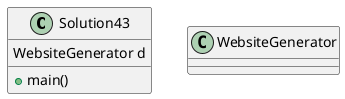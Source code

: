 @startuml
'https://plantuml.com/class-diagram

class Solution43 {
+main()
WebsiteGenerator d
}

class WebsiteGenerator {

}

@enduml